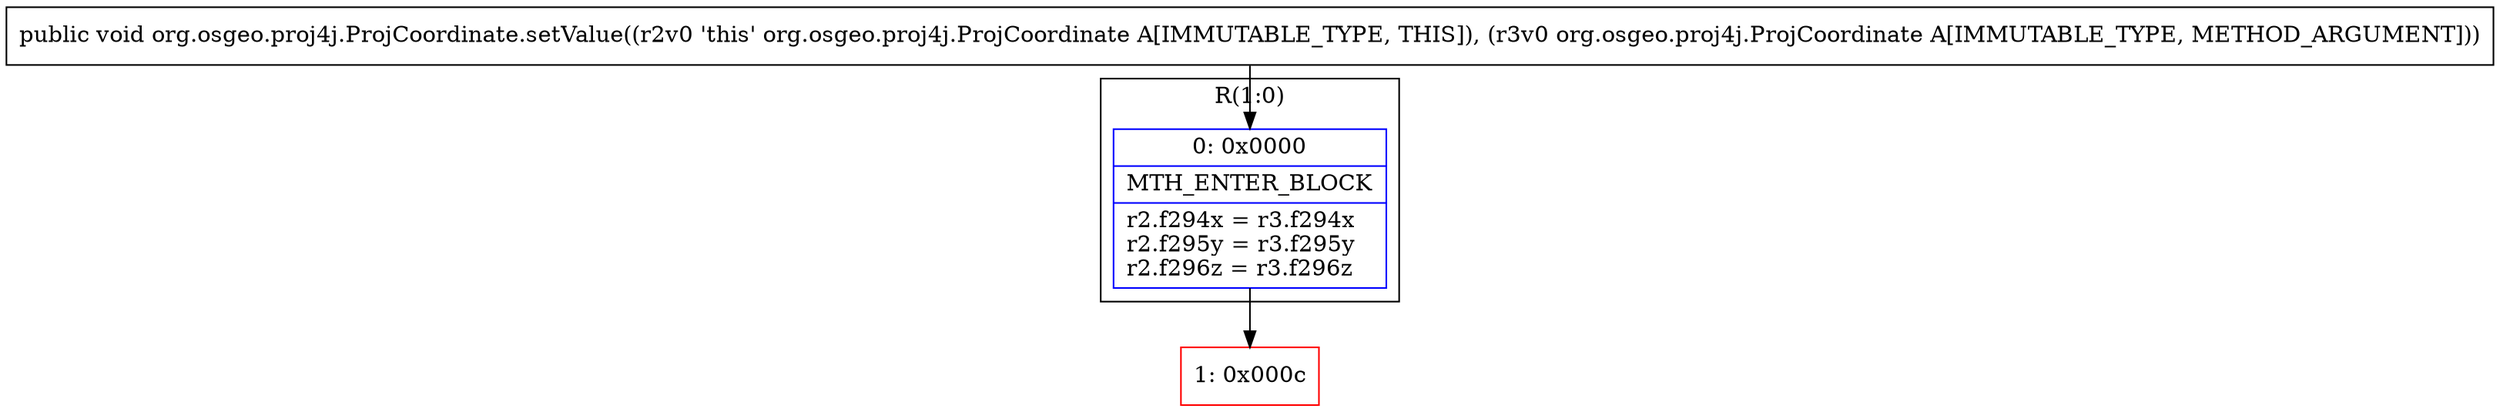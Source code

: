 digraph "CFG fororg.osgeo.proj4j.ProjCoordinate.setValue(Lorg\/osgeo\/proj4j\/ProjCoordinate;)V" {
subgraph cluster_Region_212467160 {
label = "R(1:0)";
node [shape=record,color=blue];
Node_0 [shape=record,label="{0\:\ 0x0000|MTH_ENTER_BLOCK\l|r2.f294x = r3.f294x\lr2.f295y = r3.f295y\lr2.f296z = r3.f296z\l}"];
}
Node_1 [shape=record,color=red,label="{1\:\ 0x000c}"];
MethodNode[shape=record,label="{public void org.osgeo.proj4j.ProjCoordinate.setValue((r2v0 'this' org.osgeo.proj4j.ProjCoordinate A[IMMUTABLE_TYPE, THIS]), (r3v0 org.osgeo.proj4j.ProjCoordinate A[IMMUTABLE_TYPE, METHOD_ARGUMENT])) }"];
MethodNode -> Node_0;
Node_0 -> Node_1;
}

